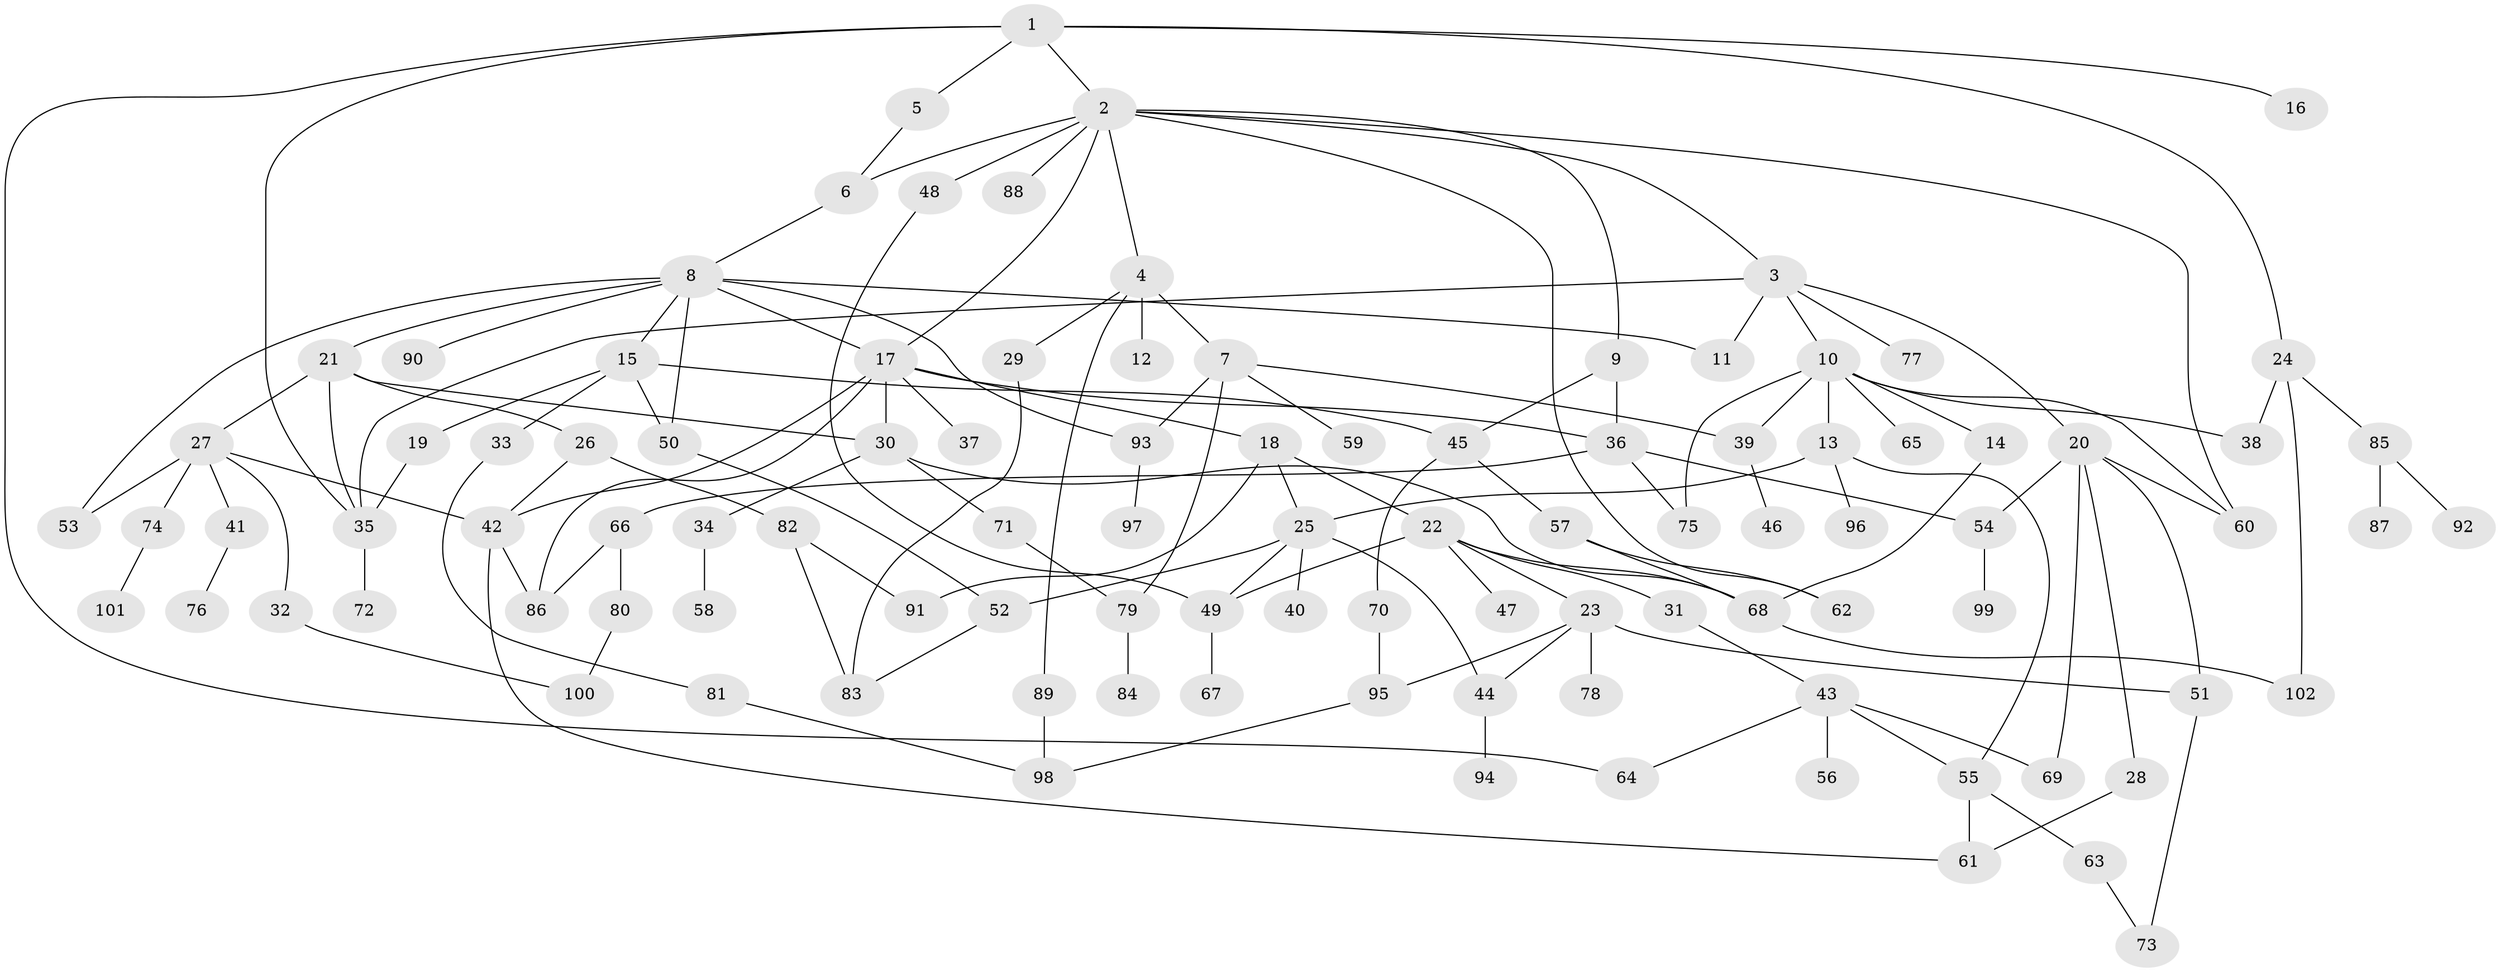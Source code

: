 // Generated by graph-tools (version 1.1) at 2025/25/03/09/25 03:25:32]
// undirected, 102 vertices, 148 edges
graph export_dot {
graph [start="1"]
  node [color=gray90,style=filled];
  1;
  2;
  3;
  4;
  5;
  6;
  7;
  8;
  9;
  10;
  11;
  12;
  13;
  14;
  15;
  16;
  17;
  18;
  19;
  20;
  21;
  22;
  23;
  24;
  25;
  26;
  27;
  28;
  29;
  30;
  31;
  32;
  33;
  34;
  35;
  36;
  37;
  38;
  39;
  40;
  41;
  42;
  43;
  44;
  45;
  46;
  47;
  48;
  49;
  50;
  51;
  52;
  53;
  54;
  55;
  56;
  57;
  58;
  59;
  60;
  61;
  62;
  63;
  64;
  65;
  66;
  67;
  68;
  69;
  70;
  71;
  72;
  73;
  74;
  75;
  76;
  77;
  78;
  79;
  80;
  81;
  82;
  83;
  84;
  85;
  86;
  87;
  88;
  89;
  90;
  91;
  92;
  93;
  94;
  95;
  96;
  97;
  98;
  99;
  100;
  101;
  102;
  1 -- 2;
  1 -- 5;
  1 -- 16;
  1 -- 24;
  1 -- 35;
  1 -- 64;
  2 -- 3;
  2 -- 4;
  2 -- 9;
  2 -- 17;
  2 -- 48;
  2 -- 62;
  2 -- 88;
  2 -- 60;
  2 -- 6;
  3 -- 10;
  3 -- 11;
  3 -- 20;
  3 -- 35;
  3 -- 77;
  4 -- 7;
  4 -- 12;
  4 -- 29;
  4 -- 89;
  5 -- 6;
  6 -- 8;
  7 -- 39;
  7 -- 59;
  7 -- 93;
  7 -- 79;
  8 -- 15;
  8 -- 21;
  8 -- 50;
  8 -- 90;
  8 -- 11;
  8 -- 93;
  8 -- 53;
  8 -- 17;
  9 -- 36;
  9 -- 45;
  10 -- 13;
  10 -- 14;
  10 -- 38;
  10 -- 60;
  10 -- 65;
  10 -- 75;
  10 -- 39;
  13 -- 25;
  13 -- 96;
  13 -- 55;
  14 -- 68;
  15 -- 19;
  15 -- 33;
  15 -- 45;
  15 -- 50;
  17 -- 18;
  17 -- 30;
  17 -- 37;
  17 -- 42;
  17 -- 86;
  17 -- 36;
  18 -- 22;
  18 -- 25;
  18 -- 91;
  19 -- 35;
  20 -- 28;
  20 -- 51;
  20 -- 69;
  20 -- 60;
  20 -- 54;
  21 -- 26;
  21 -- 27;
  21 -- 30;
  21 -- 35;
  22 -- 23;
  22 -- 31;
  22 -- 47;
  22 -- 68;
  22 -- 49;
  23 -- 78;
  23 -- 95;
  23 -- 51;
  23 -- 44;
  24 -- 85;
  24 -- 102;
  24 -- 38;
  25 -- 40;
  25 -- 44;
  25 -- 49;
  25 -- 52;
  26 -- 82;
  26 -- 42;
  27 -- 32;
  27 -- 41;
  27 -- 53;
  27 -- 74;
  27 -- 42;
  28 -- 61;
  29 -- 83;
  30 -- 34;
  30 -- 68;
  30 -- 71;
  31 -- 43;
  32 -- 100;
  33 -- 81;
  34 -- 58;
  35 -- 72;
  36 -- 54;
  36 -- 66;
  36 -- 75;
  39 -- 46;
  41 -- 76;
  42 -- 86;
  42 -- 61;
  43 -- 55;
  43 -- 56;
  43 -- 64;
  43 -- 69;
  44 -- 94;
  45 -- 57;
  45 -- 70;
  48 -- 49;
  49 -- 67;
  50 -- 52;
  51 -- 73;
  52 -- 83;
  54 -- 99;
  55 -- 61;
  55 -- 63;
  57 -- 68;
  57 -- 62;
  63 -- 73;
  66 -- 80;
  66 -- 86;
  68 -- 102;
  70 -- 95;
  71 -- 79;
  74 -- 101;
  79 -- 84;
  80 -- 100;
  81 -- 98;
  82 -- 91;
  82 -- 83;
  85 -- 87;
  85 -- 92;
  89 -- 98;
  93 -- 97;
  95 -- 98;
}
